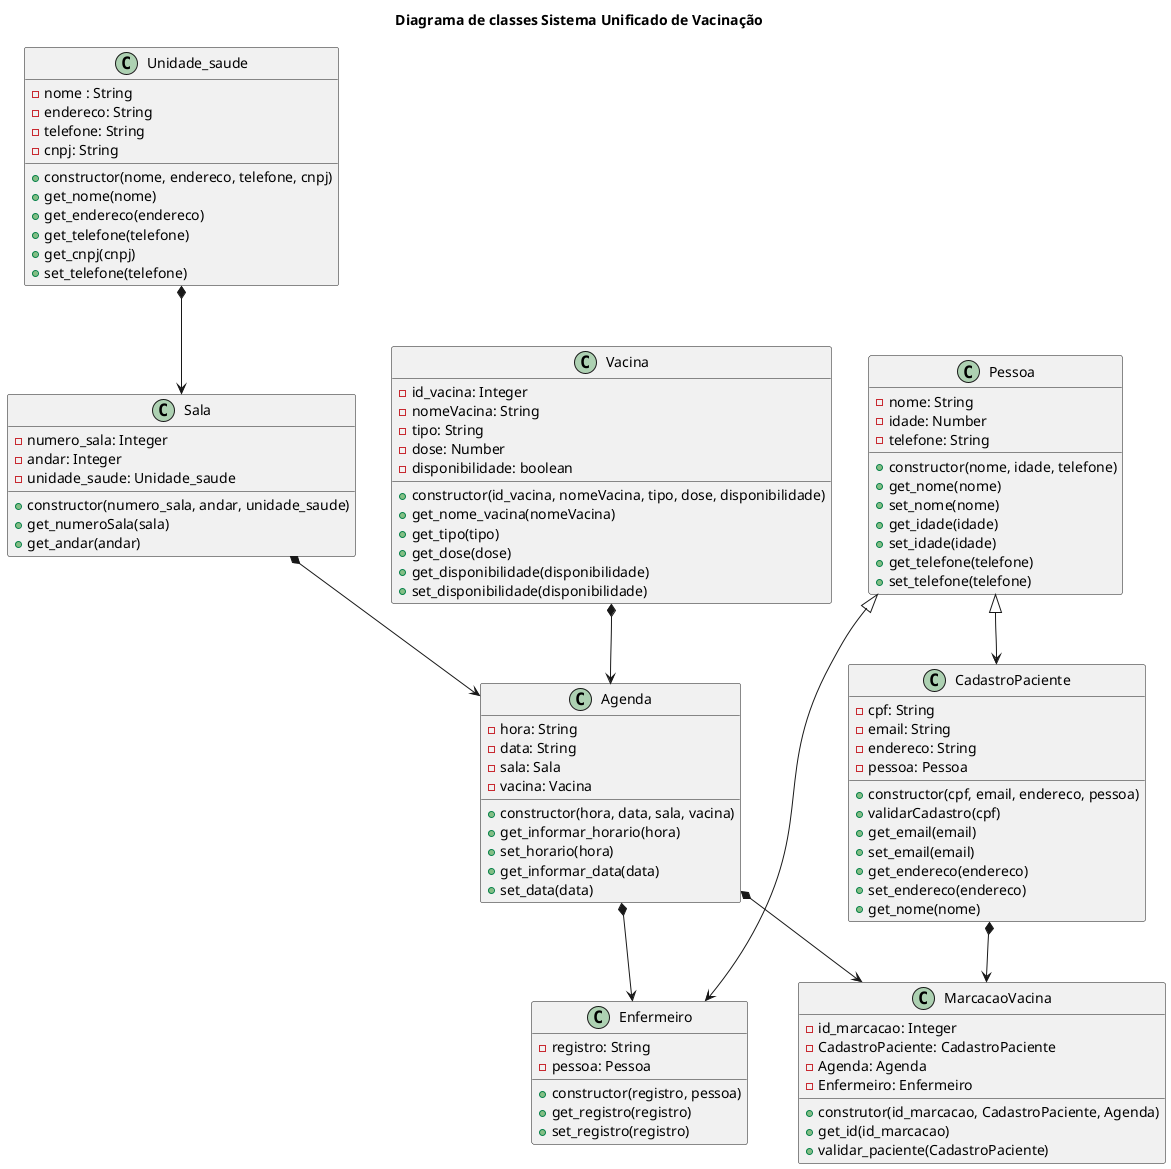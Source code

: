 @startuml diagrama_classe

title Diagrama de classes Sistema Unificado de Vacinação

class Unidade_saude{
    - nome : String
    - endereco: String
    - telefone: String
    - cnpj: String
    + constructor(nome, endereco, telefone, cnpj)
    + get_nome(nome)
    + get_endereco(endereco)
    + get_telefone(telefone)
    + get_cnpj(cnpj)
    + set_telefone(telefone)
}

class Sala{
    - numero_sala: Integer
    - andar: Integer
    - unidade_saude: Unidade_saude 
    + constructor(numero_sala, andar, unidade_saude)
    + get_numeroSala(sala)
    + get_andar(andar)
    
}

class Agenda{
    - hora: String
    - data: String
    - sala: Sala
    - vacina: Vacina
    + constructor(hora, data, sala, vacina)
    + get_informar_horario(hora)
    + set_horario(hora)
    + get_informar_data(data)
    + set_data(data)
}


Class Vacina{
    - id_vacina: Integer
    - nomeVacina: String
    - tipo: String
    - dose: Number
    - disponibilidade: boolean
    + constructor(id_vacina, nomeVacina, tipo, dose, disponibilidade)
    + get_nome_vacina(nomeVacina)
    + get_tipo(tipo)
    + get_dose(dose)
    + get_disponibilidade(disponibilidade)
    + set_disponibilidade(disponibilidade)
}

class Pessoa{
    - nome: String
    - idade: Number
    - telefone: String
    + constructor(nome, idade, telefone)
    + get_nome(nome)
    + set_nome(nome)
    + get_idade(idade)
    + set_idade(idade)
    + get_telefone(telefone)
    + set_telefone(telefone)
}

class CadastroPaciente {
    - cpf: String
    - email: String
    - endereco: String
    - pessoa: Pessoa
    + constructor(cpf, email, endereco, pessoa)
    + validarCadastro(cpf)
    + get_email(email)
    + set_email(email)
    + get_endereco(endereco)
    + set_endereco(endereco)
    + get_nome(nome)
}

class Enfermeiro {
    - registro: String
    - pessoa: Pessoa
    + constructor(registro, pessoa)
    + get_registro(registro)
    + set_registro(registro)
}

class MarcacaoVacina{
    - id_marcacao: Integer
    - CadastroPaciente: CadastroPaciente
    - Agenda: Agenda
    - Enfermeiro: Enfermeiro
    + construtor(id_marcacao, CadastroPaciente, Agenda)
    + get_id(id_marcacao)
    + validar_paciente(CadastroPaciente)
}

Pessoa <|--> CadastroPaciente
Pessoa <|--> Enfermeiro
Unidade_saude *--> Sala
Sala *--> Agenda
Vacina *--> Agenda
Agenda *--> Enfermeiro
CadastroPaciente *--> MarcacaoVacina
Agenda *--> MarcacaoVacina

@enduml
